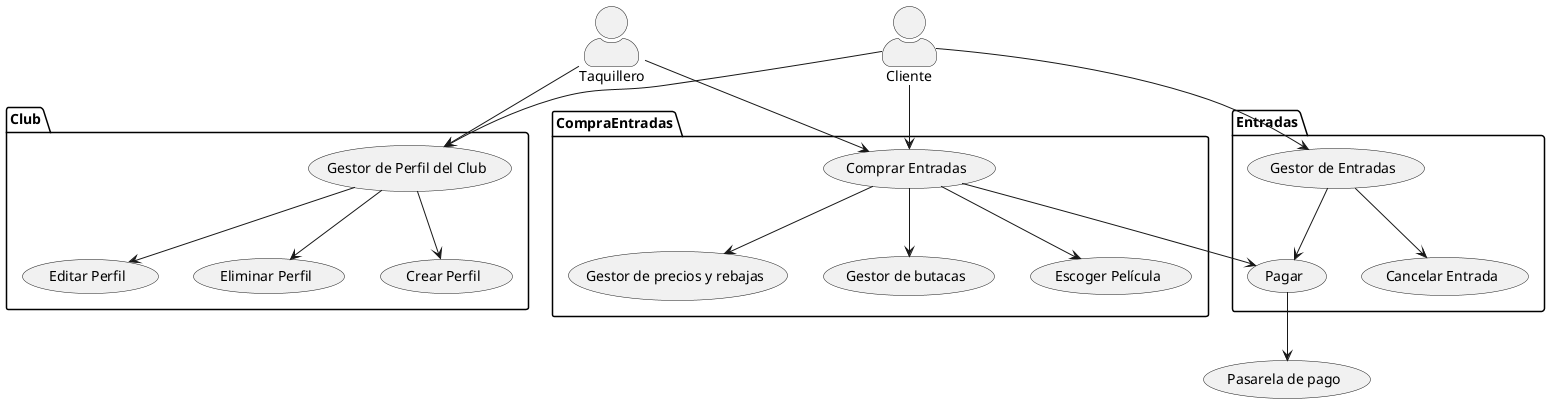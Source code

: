 @startuml
skinparam actorStyle awesome

actor Taquillero
actor Cliente


package Entradas{
  Cliente --> (Gestor de Entradas)
  
  (Gestor de Entradas) --> (Cancelar Entrada)
  (Gestor de Entradas) --> (Pagar)
  
}

package CompraEntradas{
  Cliente --> (Comprar Entradas)
  Taquillero --> (Comprar Entradas)
  
  (Comprar Entradas) --> (Escoger Película)
  (Comprar Entradas) --> (Pagar)
  (Comprar Entradas) --> (Gestor de precios y rebajas)
  (Comprar Entradas) --> (Gestor de butacas)
}

package Club{
  Cliente --> (Gestor de Perfil del Club)
  Taquillero --> (Gestor de Perfil del Club)
  
  (Gestor de Perfil del Club) --> (Crear Perfil)
  (Gestor de Perfil del Club) --> (Editar Perfil)
  (Gestor de Perfil del Club) --> (Eliminar Perfil)
}

(Pagar) --> (Pasarela de pago)
@enduml